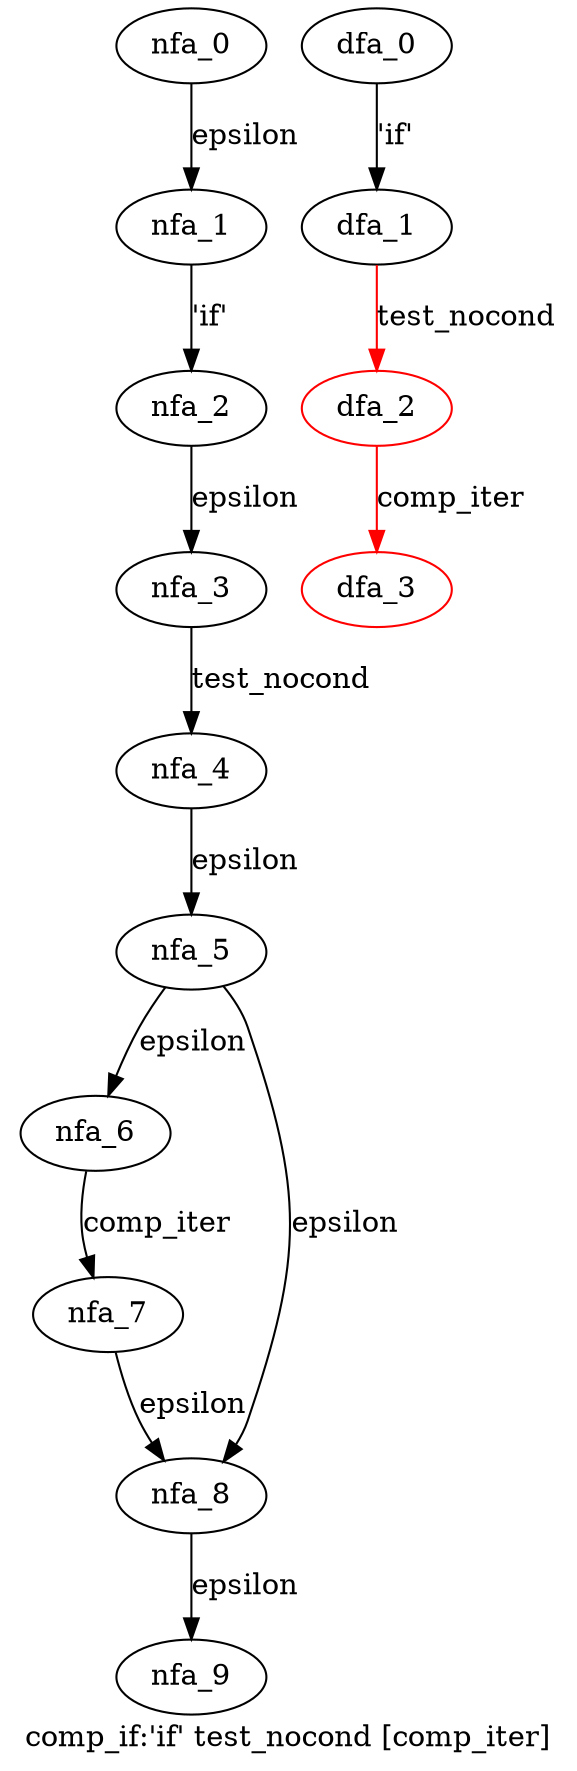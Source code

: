 digraph comp_if {
 graph[label="comp_if:'if' test_nocond [comp_iter]"]
 subgraph comp_if_nfa {
  nfa_0->nfa_1[label="epsilon"]
  nfa_1->nfa_2[label="'if'"]
  nfa_2->nfa_3[label="epsilon"]
  nfa_3->nfa_4[label="test_nocond"]
  nfa_4->nfa_5[label="epsilon"]
  nfa_5->nfa_6[label="epsilon"]
  nfa_6->nfa_7[label="comp_iter"]
  nfa_7->nfa_8[label="epsilon"]
  nfa_8->nfa_9[label="epsilon"]
  nfa_5->nfa_8[label="epsilon"]
  }
 subgraph comp_if_dfa {
  dfa_0->dfa_1[label="'if'"]
  dfa_1->dfa_2[label="test_nocond",color=red]
  dfa_2->dfa_3[label="comp_iter",color=red]
  dfa_2[color=red]
  dfa_3[color=red]
  }
}
